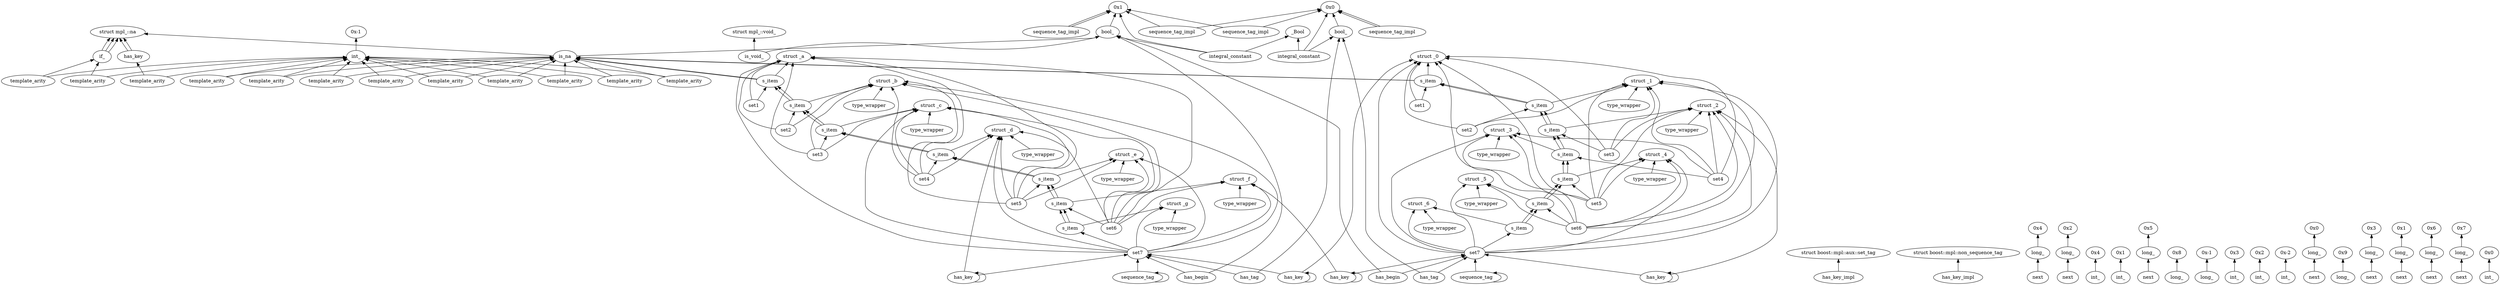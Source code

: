 digraph {
rankdir="BT";
n142647064[label="_Bool"];
n142839416[label="struct boost::mpl::aux::set_tag"];
n143704280[label="struct mpl_::void_"];
n143705064[label="struct mpl_::na"];
n149660248[label="struct boost::mpl::non_sequence_tag"];
n150296424[label="struct _0"];
n150296936[label="struct _1"];
n150297448[label="struct _2"];
n150297960[label="struct _3"];
n150298472[label="struct _4"];
n150298984[label="struct _5"];
n150299496[label="struct _6"];
n150300008[label="struct _a"];
n150300520[label="struct _b"];
n150301032[label="struct _c"];
n150302728[label="struct _d"];
n150303240[label="struct _e"];
n150303752[label="struct _f"];
n150304264[label="struct _g"];
n66992231[label="bool_"];
n616971152[label="type_wrapper"];
n644896364[label="type_wrapper"];
n646212844[label="integral_constant"];
n650936265[label="has_begin"];
n652953781[label="type_wrapper"];
n675828763[label="has_key"];
n6119091079[label="has_key"];
n6121098219[label="sequence_tag"];
n6167633753[label="long_"];
n6180324671[label="type_wrapper"];
n6258624942[label="is_na"];
n6259428888[label="s_item"];
n6289083593[label="set6"];
n6315726508[label="set2"];
n6341141328[label="template_arity"];
n6351764257[label="s_item"];
n6378287615[label="template_arity"];
n6389233656[label="template_arity"];
n6395914925[label="long_"];
n6406361715[label="has_key"];
n6432739554[label="has_key_impl"];
n6436352054[label="integral_constant"];
n6586379848[label="int_"];
n6591502822[label="int_"];
n6657891834[label="has_tag"];
n6763617509[label="long_"];
n6809793917[label="type_wrapper"];
n6848732291[label="long_"];
n6858506791[label="long_"];
n6906370243[label="type_wrapper"];
n6977586376[label="bool_"];
n61017052960[label="int_"];
n61042810548[label="sequence_tag_impl"];
n61161957116[label="type_wrapper"];
n61178517101[label="int_"];
n61222393869[label="int_"];
n61306981600[label="type_wrapper"];
n61312383747[label="has_tag"];
n61382375050[label="type_wrapper"];
n61400603892[label="s_item"];
n61415460166[label="next"];
n61419760678[label="template_arity"];
n61429827706[label="next"];
n61502973358[label="s_item"];
n61507492608[label="long_"];
n61531396215[label="long_"];
n61570472685[label="long_"];
n61593197139[label="s_item"];
n61640933121[label="set4"];
n61646583821[label="template_arity"];
n61677157243[label="template_arity"];
n61725330443[label="set3"];
n61731047791[label="set1"];
n61902183028[label="s_item"];
n61903613232[label="template_arity"];
n62125186691[label="set7"];
n62145127253[label="set7"];
n62153838156[label="s_item"];
n62171435285[label="type_wrapper"];
n62277536644[label="long_"];
n62345770341[label="has_key"];
n62352336486[label="long_"];
n62364695341[label="s_item"];
n62403748737[label="set5"];
n62546249091[label="next"];
n62556720305[label="s_item"];
n62562295547[label="template_arity"];
n62596619833[label="set1"];
n62698443790[label="sequence_tag_impl"];
n62708087452[label="set3"];
n62793861912[label="has_begin"];
n62823524824[label="is_void_"];
n62865146513[label="set4"];
n62897514032[label="template_arity"];
n63023211629[label="set6"];
n63066361366[label="s_item"];
n63074725015[label="template_arity"];
n63084323507[label="sequence_tag_impl"];
n63136598822[label="sequence_tag"];
n63163971313[label="next"];
n63203789682[label="next"];
n63206643100[label="s_item"];
n63214632237[label="int_"];
n63221534039[label="if_"];
n63333698060[label="sequence_tag_impl"];
n63369837397[label="set2"];
n63409951985[label="s_item"];
n63561242408[label="next"];
n63629300919[label="next"];
n63653113500[label="s_item"];
n63732208751[label="s_item"];
n63769954031[label="template_arity"];
n63818484425[label="int_"];
n63820933656[label="set5"];
n63827708130[label="has_key"];
n63941238193[label="template_arity"];
n64066649666[label="type_wrapper"];
n64084582209[label="type_wrapper"];
n64089976280[label="next"];
n64219907782[label="long_"];
n64274830953[label="has_key_impl"];
n839922763[label="0x3"];
n8176765527[label="0x0"];
n8835241951[label="0x3"];
n81030972443[label="0x1"];
n81072357793[label="0x1"];
n81175330599[label="0x4"];
n81303797509[label="0x-2"];
n81740616921[label="0x-1"];
n81750579932[label="0x7"];
n81773484321[label="0x0"];
n81829803339[label="0x0"];
n81844969159[label="0x8"];
n82221953453[label="0x6"];
n82270295475[label="0x1"];
n82628043642[label="0x-1"];
n82889331972[label="0x4"];
n82966151721[label="0x5"];
n83885814627[label="0x2"];
n83983116532[label="0x9"];
n84069829297[label="0x2"];

n66992231 -> n81773484321;
n616971152 -> n150298472;
n644896364 -> n150299496;
n646212844 -> n142647064;
n646212844 -> n81773484321;
n646212844 -> n66992231;
n650936265 -> n62145127253;
n650936265 -> n6977586376;
n652953781 -> n150303752;
n675828763 -> n62125186691;
n675828763 -> n150302728;
n675828763 -> n675828763;
n6119091079 -> n62145127253;
n6119091079 -> n150297448;
n6119091079 -> n6119091079;
n6121098219 -> n62145127253;
n6121098219 -> n6121098219;
n6167633753 -> n82889331972;
n6180324671 -> n150301032;
n6258624942 -> n143705064;
n6258624942 -> n6977586376;
n6259428888 -> n150298984;
n6259428888 -> n63653113500;
n6259428888 -> n63653113500;
n6289083593 -> n150300008;
n6289083593 -> n150300520;
n6289083593 -> n150301032;
n6289083593 -> n150302728;
n6289083593 -> n150303240;
n6289083593 -> n150303752;
n6289083593 -> n63409951985;
n6315726508 -> n150296424;
n6315726508 -> n150296936;
n6315726508 -> n62364695341;
n6341141328 -> n62345770341;
n6341141328 -> n63818484425;
n6351764257 -> n150297448;
n6351764257 -> n62364695341;
n6351764257 -> n62364695341;
n6378287615 -> n6258624942;
n6378287615 -> n63818484425;
n6389233656 -> n63221534039;
n6389233656 -> n63818484425;
n6395914925 -> n83885814627;
n6406361715 -> n62145127253;
n6406361715 -> n150303752;
n6406361715 -> n6406361715;
n6432739554 -> n142839416;
n6436352054 -> n142647064;
n6436352054 -> n81030972443;
n6436352054 -> n6977586376;
n6586379848 -> n81175330599;
n6591502822 -> n82270295475;
n6657891834 -> n62145127253;
n6657891834 -> n66992231;
n6763617509 -> n82966151721;
n6809793917 -> n150298984;
n6848732291 -> n81844969159;
n6858506791 -> n81740616921;
n6906370243 -> n150303240;
n6977586376 -> n81030972443;
n61017052960 -> n839922763;
n61042810548 -> n81030972443;
n61042810548 -> n81030972443;
n61161957116 -> n150297960;
n61178517101 -> n84069829297;
n61222393869 -> n81303797509;
n61306981600 -> n150302728;
n61312383747 -> n62125186691;
n61312383747 -> n66992231;
n61382375050 -> n150297448;
n61400603892 -> n150296424;
n61400603892 -> n6258624942;
n61400603892 -> n6258624942;
n61415460166 -> n6763617509;
n61419760678 -> n6258624942;
n61419760678 -> n63818484425;
n61429827706 -> n62277536644;
n61502973358 -> n150299496;
n61502973358 -> n6259428888;
n61502973358 -> n6259428888;
n61507492608 -> n83983116532;
n61531396215 -> n8835241951;
n61570472685 -> n81072357793;
n61593197139 -> n150302728;
n61593197139 -> n62153838156;
n61593197139 -> n62153838156;
n61640933121 -> n150296424;
n61640933121 -> n150296936;
n61640933121 -> n150297448;
n61640933121 -> n150297960;
n61640933121 -> n63732208751;
n61646583821 -> n6258624942;
n61646583821 -> n63818484425;
n61677157243 -> n6258624942;
n61677157243 -> n63818484425;
n61725330443 -> n150296424;
n61725330443 -> n150296936;
n61725330443 -> n150297448;
n61725330443 -> n6351764257;
n61731047791 -> n150296424;
n61731047791 -> n61400603892;
n61902183028 -> n150303240;
n61902183028 -> n61593197139;
n61902183028 -> n61593197139;
n61903613232 -> n6258624942;
n61903613232 -> n63818484425;
n62125186691 -> n150300008;
n62125186691 -> n150300520;
n62125186691 -> n150301032;
n62125186691 -> n150302728;
n62125186691 -> n150303240;
n62125186691 -> n150303752;
n62125186691 -> n150304264;
n62125186691 -> n62556720305;
n62145127253 -> n150296424;
n62145127253 -> n150296936;
n62145127253 -> n150297448;
n62145127253 -> n150297960;
n62145127253 -> n150298472;
n62145127253 -> n150298984;
n62145127253 -> n150299496;
n62145127253 -> n61502973358;
n62153838156 -> n150301032;
n62153838156 -> n63206643100;
n62153838156 -> n63206643100;
n62171435285 -> n150304264;
n62277536644 -> n81829803339;
n62345770341 -> n143705064;
n62345770341 -> n143705064;
n62352336486 -> n82221953453;
n62364695341 -> n150296936;
n62364695341 -> n61400603892;
n62364695341 -> n61400603892;
n62403748737 -> n150296424;
n62403748737 -> n150296936;
n62403748737 -> n150297448;
n62403748737 -> n150297960;
n62403748737 -> n150298472;
n62403748737 -> n63653113500;
n62546249091 -> n6395914925;
n62556720305 -> n150304264;
n62556720305 -> n63409951985;
n62556720305 -> n63409951985;
n62562295547 -> n63221534039;
n62562295547 -> n63818484425;
n62596619833 -> n150300008;
n62596619833 -> n63066361366;
n62698443790 -> n81030972443;
n62698443790 -> n81773484321;
n62708087452 -> n150300008;
n62708087452 -> n150300520;
n62708087452 -> n150301032;
n62708087452 -> n62153838156;
n62793861912 -> n62125186691;
n62793861912 -> n6977586376;
n62823524824 -> n143704280;
n62823524824 -> n6977586376;
n62865146513 -> n150300008;
n62865146513 -> n150300520;
n62865146513 -> n150301032;
n62865146513 -> n150302728;
n62865146513 -> n61593197139;
n62897514032 -> n6258624942;
n62897514032 -> n63818484425;
n63023211629 -> n150296424;
n63023211629 -> n150296936;
n63023211629 -> n150297448;
n63023211629 -> n150297960;
n63023211629 -> n150298472;
n63023211629 -> n150298984;
n63023211629 -> n6259428888;
n63066361366 -> n150300008;
n63066361366 -> n6258624942;
n63066361366 -> n6258624942;
n63074725015 -> n6258624942;
n63074725015 -> n63818484425;
n63084323507 -> n81773484321;
n63084323507 -> n81030972443;
n63136598822 -> n62125186691;
n63136598822 -> n63136598822;
n63163971313 -> n62352336486;
n63203789682 -> n64219907782;
n63206643100 -> n150300520;
n63206643100 -> n63066361366;
n63206643100 -> n63066361366;
n63214632237 -> n8176765527;
n63221534039 -> n143705064;
n63221534039 -> n143705064;
n63221534039 -> n143705064;
n63333698060 -> n81773484321;
n63333698060 -> n81773484321;
n63369837397 -> n150300008;
n63369837397 -> n150300520;
n63369837397 -> n63206643100;
n63409951985 -> n150303752;
n63409951985 -> n61902183028;
n63409951985 -> n61902183028;
n63561242408 -> n61531396215;
n63629300919 -> n6167633753;
n63653113500 -> n150298472;
n63653113500 -> n63732208751;
n63653113500 -> n63732208751;
n63732208751 -> n150297960;
n63732208751 -> n6351764257;
n63732208751 -> n6351764257;
n63769954031 -> n6258624942;
n63769954031 -> n63818484425;
n63818484425 -> n82628043642;
n63820933656 -> n150300008;
n63820933656 -> n150300520;
n63820933656 -> n150301032;
n63820933656 -> n150302728;
n63820933656 -> n150303240;
n63820933656 -> n61902183028;
n63827708130 -> n62125186691;
n63827708130 -> n150296424;
n63827708130 -> n63827708130;
n63941238193 -> n6258624942;
n63941238193 -> n63818484425;
n64066649666 -> n150300520;
n64084582209 -> n150296936;
n64089976280 -> n61570472685;
n64219907782 -> n81750579932;
n64274830953 -> n149660248;

}
